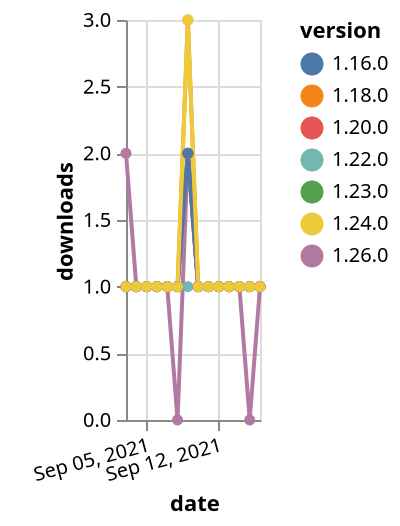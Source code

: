 {"$schema": "https://vega.github.io/schema/vega-lite/v5.json", "description": "A simple bar chart with embedded data.", "data": {"values": [{"date": "2021-09-03", "total": 278, "delta": 1, "version": "1.18.0"}, {"date": "2021-09-04", "total": 279, "delta": 1, "version": "1.18.0"}, {"date": "2021-09-05", "total": 280, "delta": 1, "version": "1.18.0"}, {"date": "2021-09-06", "total": 281, "delta": 1, "version": "1.18.0"}, {"date": "2021-09-07", "total": 282, "delta": 1, "version": "1.18.0"}, {"date": "2021-09-08", "total": 283, "delta": 1, "version": "1.18.0"}, {"date": "2021-09-09", "total": 286, "delta": 3, "version": "1.18.0"}, {"date": "2021-09-10", "total": 287, "delta": 1, "version": "1.18.0"}, {"date": "2021-09-11", "total": 288, "delta": 1, "version": "1.18.0"}, {"date": "2021-09-12", "total": 289, "delta": 1, "version": "1.18.0"}, {"date": "2021-09-13", "total": 290, "delta": 1, "version": "1.18.0"}, {"date": "2021-09-14", "total": 291, "delta": 1, "version": "1.18.0"}, {"date": "2021-09-15", "total": 292, "delta": 1, "version": "1.18.0"}, {"date": "2021-09-16", "total": 293, "delta": 1, "version": "1.18.0"}, {"date": "2021-09-03", "total": 143, "delta": 1, "version": "1.22.0"}, {"date": "2021-09-04", "total": 144, "delta": 1, "version": "1.22.0"}, {"date": "2021-09-05", "total": 145, "delta": 1, "version": "1.22.0"}, {"date": "2021-09-06", "total": 146, "delta": 1, "version": "1.22.0"}, {"date": "2021-09-07", "total": 147, "delta": 1, "version": "1.22.0"}, {"date": "2021-09-08", "total": 148, "delta": 1, "version": "1.22.0"}, {"date": "2021-09-09", "total": 149, "delta": 1, "version": "1.22.0"}, {"date": "2021-09-10", "total": 150, "delta": 1, "version": "1.22.0"}, {"date": "2021-09-11", "total": 151, "delta": 1, "version": "1.22.0"}, {"date": "2021-09-12", "total": 152, "delta": 1, "version": "1.22.0"}, {"date": "2021-09-13", "total": 153, "delta": 1, "version": "1.22.0"}, {"date": "2021-09-14", "total": 154, "delta": 1, "version": "1.22.0"}, {"date": "2021-09-15", "total": 155, "delta": 1, "version": "1.22.0"}, {"date": "2021-09-16", "total": 156, "delta": 1, "version": "1.22.0"}, {"date": "2021-09-03", "total": 137, "delta": 1, "version": "1.23.0"}, {"date": "2021-09-04", "total": 138, "delta": 1, "version": "1.23.0"}, {"date": "2021-09-05", "total": 139, "delta": 1, "version": "1.23.0"}, {"date": "2021-09-06", "total": 140, "delta": 1, "version": "1.23.0"}, {"date": "2021-09-07", "total": 141, "delta": 1, "version": "1.23.0"}, {"date": "2021-09-08", "total": 142, "delta": 1, "version": "1.23.0"}, {"date": "2021-09-09", "total": 144, "delta": 2, "version": "1.23.0"}, {"date": "2021-09-10", "total": 145, "delta": 1, "version": "1.23.0"}, {"date": "2021-09-11", "total": 146, "delta": 1, "version": "1.23.0"}, {"date": "2021-09-12", "total": 147, "delta": 1, "version": "1.23.0"}, {"date": "2021-09-13", "total": 148, "delta": 1, "version": "1.23.0"}, {"date": "2021-09-14", "total": 149, "delta": 1, "version": "1.23.0"}, {"date": "2021-09-15", "total": 150, "delta": 1, "version": "1.23.0"}, {"date": "2021-09-16", "total": 151, "delta": 1, "version": "1.23.0"}, {"date": "2021-09-03", "total": 118, "delta": 2, "version": "1.26.0"}, {"date": "2021-09-04", "total": 119, "delta": 1, "version": "1.26.0"}, {"date": "2021-09-05", "total": 120, "delta": 1, "version": "1.26.0"}, {"date": "2021-09-06", "total": 121, "delta": 1, "version": "1.26.0"}, {"date": "2021-09-07", "total": 122, "delta": 1, "version": "1.26.0"}, {"date": "2021-09-08", "total": 122, "delta": 0, "version": "1.26.0"}, {"date": "2021-09-09", "total": 124, "delta": 2, "version": "1.26.0"}, {"date": "2021-09-10", "total": 125, "delta": 1, "version": "1.26.0"}, {"date": "2021-09-11", "total": 126, "delta": 1, "version": "1.26.0"}, {"date": "2021-09-12", "total": 127, "delta": 1, "version": "1.26.0"}, {"date": "2021-09-13", "total": 128, "delta": 1, "version": "1.26.0"}, {"date": "2021-09-14", "total": 129, "delta": 1, "version": "1.26.0"}, {"date": "2021-09-15", "total": 129, "delta": 0, "version": "1.26.0"}, {"date": "2021-09-16", "total": 130, "delta": 1, "version": "1.26.0"}, {"date": "2021-09-03", "total": 168, "delta": 1, "version": "1.20.0"}, {"date": "2021-09-04", "total": 169, "delta": 1, "version": "1.20.0"}, {"date": "2021-09-05", "total": 170, "delta": 1, "version": "1.20.0"}, {"date": "2021-09-06", "total": 171, "delta": 1, "version": "1.20.0"}, {"date": "2021-09-07", "total": 172, "delta": 1, "version": "1.20.0"}, {"date": "2021-09-08", "total": 173, "delta": 1, "version": "1.20.0"}, {"date": "2021-09-09", "total": 175, "delta": 2, "version": "1.20.0"}, {"date": "2021-09-10", "total": 176, "delta": 1, "version": "1.20.0"}, {"date": "2021-09-11", "total": 177, "delta": 1, "version": "1.20.0"}, {"date": "2021-09-12", "total": 178, "delta": 1, "version": "1.20.0"}, {"date": "2021-09-13", "total": 179, "delta": 1, "version": "1.20.0"}, {"date": "2021-09-14", "total": 180, "delta": 1, "version": "1.20.0"}, {"date": "2021-09-15", "total": 181, "delta": 1, "version": "1.20.0"}, {"date": "2021-09-16", "total": 182, "delta": 1, "version": "1.20.0"}, {"date": "2021-09-03", "total": 212, "delta": 1, "version": "1.16.0"}, {"date": "2021-09-04", "total": 213, "delta": 1, "version": "1.16.0"}, {"date": "2021-09-05", "total": 214, "delta": 1, "version": "1.16.0"}, {"date": "2021-09-06", "total": 215, "delta": 1, "version": "1.16.0"}, {"date": "2021-09-07", "total": 216, "delta": 1, "version": "1.16.0"}, {"date": "2021-09-08", "total": 217, "delta": 1, "version": "1.16.0"}, {"date": "2021-09-09", "total": 219, "delta": 2, "version": "1.16.0"}, {"date": "2021-09-10", "total": 220, "delta": 1, "version": "1.16.0"}, {"date": "2021-09-11", "total": 221, "delta": 1, "version": "1.16.0"}, {"date": "2021-09-12", "total": 222, "delta": 1, "version": "1.16.0"}, {"date": "2021-09-13", "total": 223, "delta": 1, "version": "1.16.0"}, {"date": "2021-09-14", "total": 224, "delta": 1, "version": "1.16.0"}, {"date": "2021-09-15", "total": 225, "delta": 1, "version": "1.16.0"}, {"date": "2021-09-16", "total": 226, "delta": 1, "version": "1.16.0"}, {"date": "2021-09-03", "total": 162, "delta": 1, "version": "1.24.0"}, {"date": "2021-09-04", "total": 163, "delta": 1, "version": "1.24.0"}, {"date": "2021-09-05", "total": 164, "delta": 1, "version": "1.24.0"}, {"date": "2021-09-06", "total": 165, "delta": 1, "version": "1.24.0"}, {"date": "2021-09-07", "total": 166, "delta": 1, "version": "1.24.0"}, {"date": "2021-09-08", "total": 167, "delta": 1, "version": "1.24.0"}, {"date": "2021-09-09", "total": 170, "delta": 3, "version": "1.24.0"}, {"date": "2021-09-10", "total": 171, "delta": 1, "version": "1.24.0"}, {"date": "2021-09-11", "total": 172, "delta": 1, "version": "1.24.0"}, {"date": "2021-09-12", "total": 173, "delta": 1, "version": "1.24.0"}, {"date": "2021-09-13", "total": 174, "delta": 1, "version": "1.24.0"}, {"date": "2021-09-14", "total": 175, "delta": 1, "version": "1.24.0"}, {"date": "2021-09-15", "total": 176, "delta": 1, "version": "1.24.0"}, {"date": "2021-09-16", "total": 177, "delta": 1, "version": "1.24.0"}]}, "width": "container", "mark": {"type": "line", "point": {"filled": true}}, "encoding": {"x": {"field": "date", "type": "temporal", "timeUnit": "yearmonthdate", "title": "date", "axis": {"labelAngle": -15}}, "y": {"field": "delta", "type": "quantitative", "title": "downloads"}, "color": {"field": "version", "type": "nominal"}, "tooltip": {"field": "delta"}}}